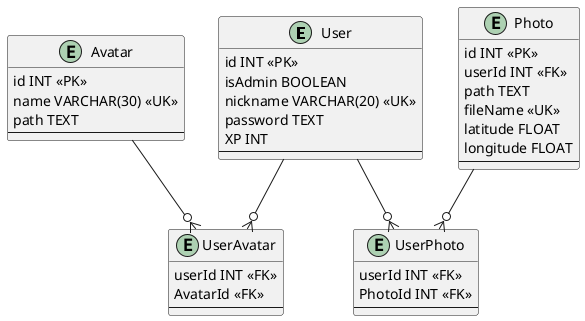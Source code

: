 @startuml DER

entity User {
    id INT <<PK>>
    isAdmin BOOLEAN
    nickname VARCHAR(20) <<UK>>
    password TEXT
    XP INT
    --
}

entity Avatar {
    id INT <<PK>>
    name VARCHAR(30) <<UK>>
    path TEXT
    --
}

entity UserAvatar {
    userId INT <<FK>>
    AvatarId <<FK>>
    --
}

entity UserPhoto {
    userId INT <<FK>>
    PhotoId INT <<FK>>
    --
}

entity Photo {
    id INT <<PK>>
    userId INT <<FK>>
    path TEXT
    fileName <<UK>>
    latitude FLOAT
    longitude FLOAT
    --
}

User --o{ UserPhoto
User --o{ UserAvatar
Avatar --o{ UserAvatar
Photo --o{ UserPhoto

@enduml